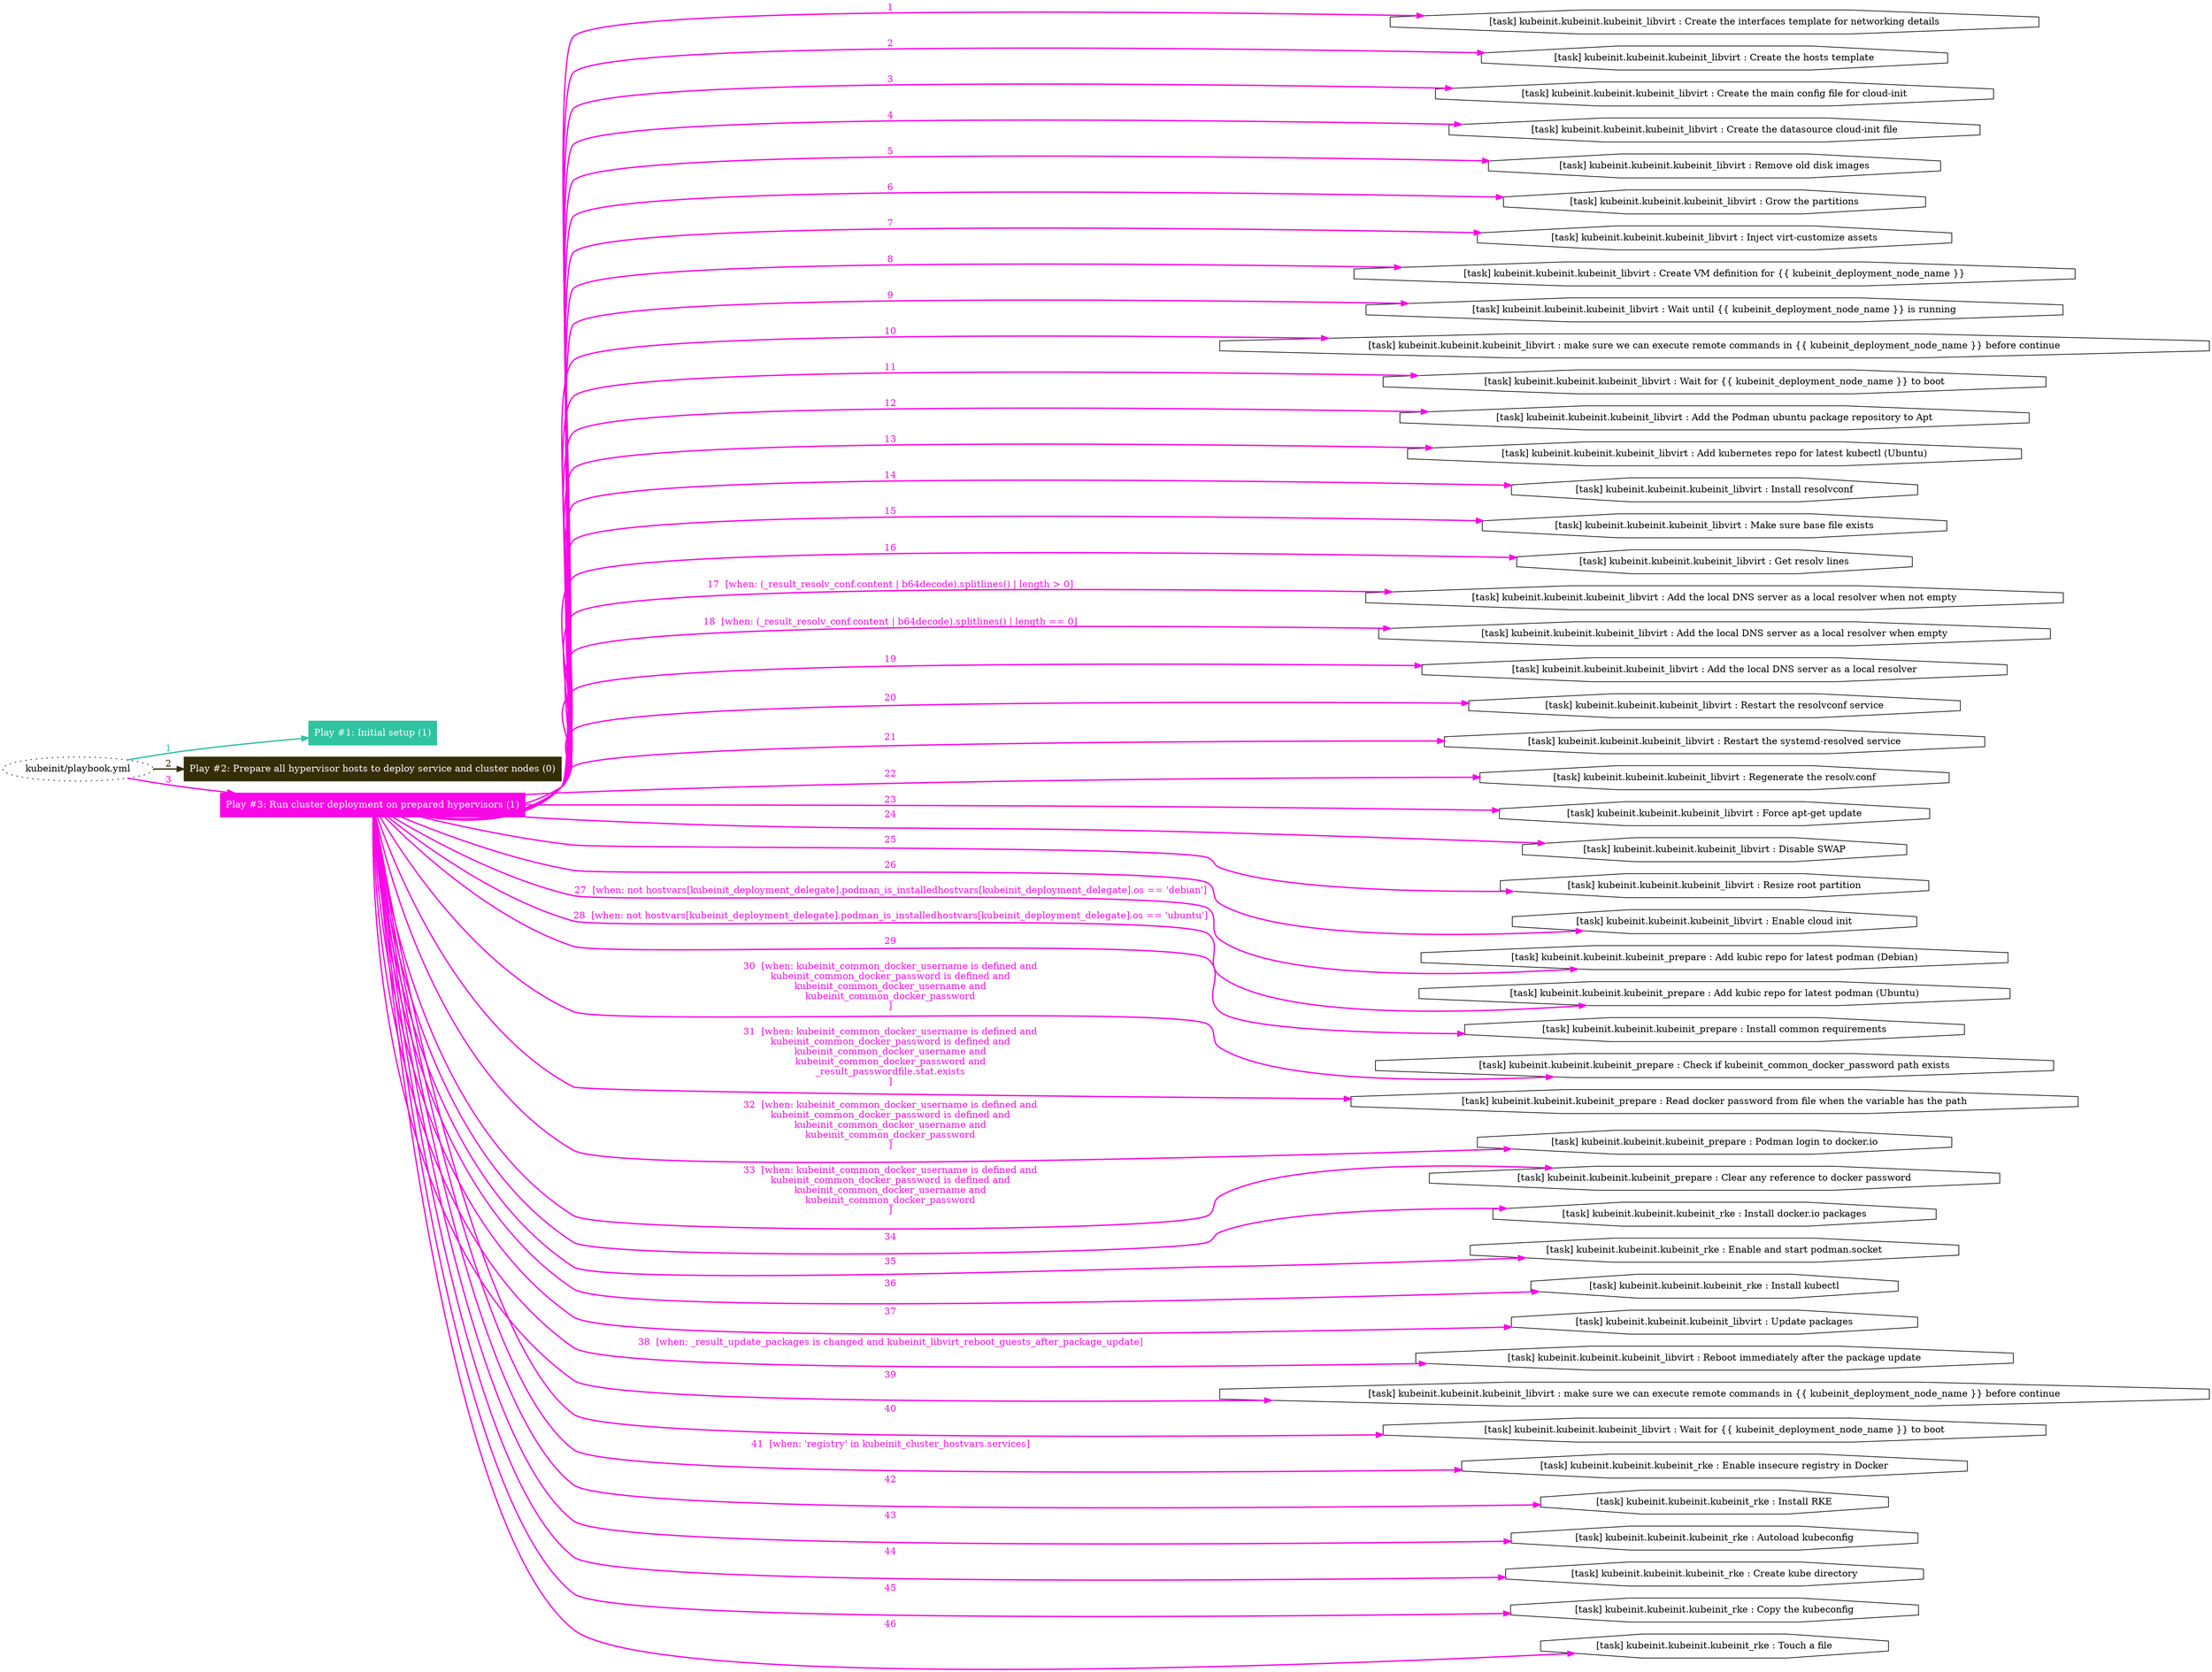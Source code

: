 digraph "kubeinit/playbook.yml "{
	graph [concentrate=true ordering=in rankdir=LR ratio=fill]
	edge [esep=5 sep=10]
	"kubeinit/playbook.yml" [id=root_node style=dotted]
	subgraph "Play #1: Initial setup (1) "{
		"Play #1: Initial setup (1)" [color="#2fc3a1" fontcolor="#ffffff" id="play_7020edb2-914d-4ed7-b8c7-60780174b5bb" shape=box style=filled tooltip=localhost]
		"kubeinit/playbook.yml" -> "Play #1: Initial setup (1)" [label=1 color="#2fc3a1" fontcolor="#2fc3a1" id="edge_7c94b685-30d0-4891-a98a-7b0a8bf07322" style=bold]
	}
	subgraph "Play #2: Prepare all hypervisor hosts to deploy service and cluster nodes (0) "{
		"Play #2: Prepare all hypervisor hosts to deploy service and cluster nodes (0)" [color="#352d05" fontcolor="#ffffff" id="play_2213acb9-1ee4-4feb-bf67-0a21adb62372" shape=box style=filled tooltip=""]
		"kubeinit/playbook.yml" -> "Play #2: Prepare all hypervisor hosts to deploy service and cluster nodes (0)" [label=2 color="#352d05" fontcolor="#352d05" id="edge_f0c59ffa-8801-4f3d-ae62-8f3347a22d07" style=bold]
	}
	subgraph "Play #3: Run cluster deployment on prepared hypervisors (1) "{
		"Play #3: Run cluster deployment on prepared hypervisors (1)" [color="#f908e7" fontcolor="#ffffff" id="play_a5f9bd4d-0f53-4c7d-90a4-665cb993eb9a" shape=box style=filled tooltip=localhost]
		"kubeinit/playbook.yml" -> "Play #3: Run cluster deployment on prepared hypervisors (1)" [label=3 color="#f908e7" fontcolor="#f908e7" id="edge_20eb5680-f267-40e9-b941-6b52e45576bc" style=bold]
		"task_d1de3676-9369-48ae-9b27-641a21e8d456" [label="[task] kubeinit.kubeinit.kubeinit_libvirt : Create the interfaces template for networking details" id="task_d1de3676-9369-48ae-9b27-641a21e8d456" shape=octagon tooltip="[task] kubeinit.kubeinit.kubeinit_libvirt : Create the interfaces template for networking details"]
		"Play #3: Run cluster deployment on prepared hypervisors (1)" -> "task_d1de3676-9369-48ae-9b27-641a21e8d456" [label=1 color="#f908e7" fontcolor="#f908e7" id="edge_e1f247a6-fa0e-4ff5-90fe-980b3c143477" style=bold]
		"task_b2792a58-d540-42e5-8998-61a6a5ba6d3c" [label="[task] kubeinit.kubeinit.kubeinit_libvirt : Create the hosts template" id="task_b2792a58-d540-42e5-8998-61a6a5ba6d3c" shape=octagon tooltip="[task] kubeinit.kubeinit.kubeinit_libvirt : Create the hosts template"]
		"Play #3: Run cluster deployment on prepared hypervisors (1)" -> "task_b2792a58-d540-42e5-8998-61a6a5ba6d3c" [label=2 color="#f908e7" fontcolor="#f908e7" id="edge_ba0455ee-06fc-4eae-8a68-1b83b7e09e45" style=bold]
		"task_819d7d8a-7e87-436c-9d71-8896afd5c5e9" [label="[task] kubeinit.kubeinit.kubeinit_libvirt : Create the main config file for cloud-init" id="task_819d7d8a-7e87-436c-9d71-8896afd5c5e9" shape=octagon tooltip="[task] kubeinit.kubeinit.kubeinit_libvirt : Create the main config file for cloud-init"]
		"Play #3: Run cluster deployment on prepared hypervisors (1)" -> "task_819d7d8a-7e87-436c-9d71-8896afd5c5e9" [label=3 color="#f908e7" fontcolor="#f908e7" id="edge_59f7d964-d030-484a-949b-07e34df65bf3" style=bold]
		"task_d9908716-4fd1-401d-a80d-7d48b046abaf" [label="[task] kubeinit.kubeinit.kubeinit_libvirt : Create the datasource cloud-init file" id="task_d9908716-4fd1-401d-a80d-7d48b046abaf" shape=octagon tooltip="[task] kubeinit.kubeinit.kubeinit_libvirt : Create the datasource cloud-init file"]
		"Play #3: Run cluster deployment on prepared hypervisors (1)" -> "task_d9908716-4fd1-401d-a80d-7d48b046abaf" [label=4 color="#f908e7" fontcolor="#f908e7" id="edge_125bad15-b202-4c14-9b48-4f2ca6c9d933" style=bold]
		"task_e5de5119-b584-4d11-a8cf-f355545071cc" [label="[task] kubeinit.kubeinit.kubeinit_libvirt : Remove old disk images" id="task_e5de5119-b584-4d11-a8cf-f355545071cc" shape=octagon tooltip="[task] kubeinit.kubeinit.kubeinit_libvirt : Remove old disk images"]
		"Play #3: Run cluster deployment on prepared hypervisors (1)" -> "task_e5de5119-b584-4d11-a8cf-f355545071cc" [label=5 color="#f908e7" fontcolor="#f908e7" id="edge_9460cc72-0494-4c95-91ae-2fe8b91442eb" style=bold]
		"task_2bc3e4fc-9d27-4bcc-b12d-da6644917d6c" [label="[task] kubeinit.kubeinit.kubeinit_libvirt : Grow the partitions" id="task_2bc3e4fc-9d27-4bcc-b12d-da6644917d6c" shape=octagon tooltip="[task] kubeinit.kubeinit.kubeinit_libvirt : Grow the partitions"]
		"Play #3: Run cluster deployment on prepared hypervisors (1)" -> "task_2bc3e4fc-9d27-4bcc-b12d-da6644917d6c" [label=6 color="#f908e7" fontcolor="#f908e7" id="edge_d74f0ff0-ec40-42e5-ba7c-3e794cc0f9c9" style=bold]
		"task_cc494d82-ba3d-4e69-baa4-3d172cc77ea3" [label="[task] kubeinit.kubeinit.kubeinit_libvirt : Inject virt-customize assets" id="task_cc494d82-ba3d-4e69-baa4-3d172cc77ea3" shape=octagon tooltip="[task] kubeinit.kubeinit.kubeinit_libvirt : Inject virt-customize assets"]
		"Play #3: Run cluster deployment on prepared hypervisors (1)" -> "task_cc494d82-ba3d-4e69-baa4-3d172cc77ea3" [label=7 color="#f908e7" fontcolor="#f908e7" id="edge_3ba4385b-d5d2-4c1a-9db7-af1cf405007c" style=bold]
		"task_50072278-edbe-4de7-8385-d3c6770bce09" [label="[task] kubeinit.kubeinit.kubeinit_libvirt : Create VM definition for {{ kubeinit_deployment_node_name }}" id="task_50072278-edbe-4de7-8385-d3c6770bce09" shape=octagon tooltip="[task] kubeinit.kubeinit.kubeinit_libvirt : Create VM definition for {{ kubeinit_deployment_node_name }}"]
		"Play #3: Run cluster deployment on prepared hypervisors (1)" -> "task_50072278-edbe-4de7-8385-d3c6770bce09" [label=8 color="#f908e7" fontcolor="#f908e7" id="edge_41b33913-9722-4ac7-9ffe-593a07b8794a" style=bold]
		"task_423220dd-f3cc-47e1-b554-b12fad5c7684" [label="[task] kubeinit.kubeinit.kubeinit_libvirt : Wait until {{ kubeinit_deployment_node_name }} is running" id="task_423220dd-f3cc-47e1-b554-b12fad5c7684" shape=octagon tooltip="[task] kubeinit.kubeinit.kubeinit_libvirt : Wait until {{ kubeinit_deployment_node_name }} is running"]
		"Play #3: Run cluster deployment on prepared hypervisors (1)" -> "task_423220dd-f3cc-47e1-b554-b12fad5c7684" [label=9 color="#f908e7" fontcolor="#f908e7" id="edge_a20a57a5-9341-4839-bb85-62d3108fc458" style=bold]
		"task_0801f9bc-5a65-4637-8329-76712d2be5e2" [label="[task] kubeinit.kubeinit.kubeinit_libvirt : make sure we can execute remote commands in {{ kubeinit_deployment_node_name }} before continue" id="task_0801f9bc-5a65-4637-8329-76712d2be5e2" shape=octagon tooltip="[task] kubeinit.kubeinit.kubeinit_libvirt : make sure we can execute remote commands in {{ kubeinit_deployment_node_name }} before continue"]
		"Play #3: Run cluster deployment on prepared hypervisors (1)" -> "task_0801f9bc-5a65-4637-8329-76712d2be5e2" [label=10 color="#f908e7" fontcolor="#f908e7" id="edge_f5cc533b-1d5d-42fa-ae0d-7c59f187580d" style=bold]
		"task_95ad6d7b-a43d-438c-8ecb-2df78b594c04" [label="[task] kubeinit.kubeinit.kubeinit_libvirt : Wait for {{ kubeinit_deployment_node_name }} to boot" id="task_95ad6d7b-a43d-438c-8ecb-2df78b594c04" shape=octagon tooltip="[task] kubeinit.kubeinit.kubeinit_libvirt : Wait for {{ kubeinit_deployment_node_name }} to boot"]
		"Play #3: Run cluster deployment on prepared hypervisors (1)" -> "task_95ad6d7b-a43d-438c-8ecb-2df78b594c04" [label=11 color="#f908e7" fontcolor="#f908e7" id="edge_d9bda602-de07-4395-8b2c-d6a1b8a69ca0" style=bold]
		"task_888041d6-b402-44e4-8ece-76d415b1e94a" [label="[task] kubeinit.kubeinit.kubeinit_libvirt : Add the Podman ubuntu package repository to Apt" id="task_888041d6-b402-44e4-8ece-76d415b1e94a" shape=octagon tooltip="[task] kubeinit.kubeinit.kubeinit_libvirt : Add the Podman ubuntu package repository to Apt"]
		"Play #3: Run cluster deployment on prepared hypervisors (1)" -> "task_888041d6-b402-44e4-8ece-76d415b1e94a" [label=12 color="#f908e7" fontcolor="#f908e7" id="edge_6747c7fd-18c1-48b4-bbb9-fdc933966311" style=bold]
		"task_eb4c3d25-c8a6-4fc0-8903-8c542d1acee6" [label="[task] kubeinit.kubeinit.kubeinit_libvirt : Add kubernetes repo for latest kubectl (Ubuntu)" id="task_eb4c3d25-c8a6-4fc0-8903-8c542d1acee6" shape=octagon tooltip="[task] kubeinit.kubeinit.kubeinit_libvirt : Add kubernetes repo for latest kubectl (Ubuntu)"]
		"Play #3: Run cluster deployment on prepared hypervisors (1)" -> "task_eb4c3d25-c8a6-4fc0-8903-8c542d1acee6" [label=13 color="#f908e7" fontcolor="#f908e7" id="edge_91a966fe-dfd7-41d0-b390-955e097e1b90" style=bold]
		"task_038ea13e-f3c3-49cd-9d1b-9981fe405923" [label="[task] kubeinit.kubeinit.kubeinit_libvirt : Install resolvconf" id="task_038ea13e-f3c3-49cd-9d1b-9981fe405923" shape=octagon tooltip="[task] kubeinit.kubeinit.kubeinit_libvirt : Install resolvconf"]
		"Play #3: Run cluster deployment on prepared hypervisors (1)" -> "task_038ea13e-f3c3-49cd-9d1b-9981fe405923" [label=14 color="#f908e7" fontcolor="#f908e7" id="edge_17e5ed37-2232-4755-8b33-7e00388f2b1d" style=bold]
		"task_3deda2e4-d069-4647-8a61-24531cd9f8d2" [label="[task] kubeinit.kubeinit.kubeinit_libvirt : Make sure base file exists" id="task_3deda2e4-d069-4647-8a61-24531cd9f8d2" shape=octagon tooltip="[task] kubeinit.kubeinit.kubeinit_libvirt : Make sure base file exists"]
		"Play #3: Run cluster deployment on prepared hypervisors (1)" -> "task_3deda2e4-d069-4647-8a61-24531cd9f8d2" [label=15 color="#f908e7" fontcolor="#f908e7" id="edge_f71df83d-fe65-47c0-994b-8bd8ad62c678" style=bold]
		"task_a83f7af8-e44d-4faf-990e-ea036e1a152d" [label="[task] kubeinit.kubeinit.kubeinit_libvirt : Get resolv lines" id="task_a83f7af8-e44d-4faf-990e-ea036e1a152d" shape=octagon tooltip="[task] kubeinit.kubeinit.kubeinit_libvirt : Get resolv lines"]
		"Play #3: Run cluster deployment on prepared hypervisors (1)" -> "task_a83f7af8-e44d-4faf-990e-ea036e1a152d" [label=16 color="#f908e7" fontcolor="#f908e7" id="edge_a8814385-0408-4f73-87bd-5360201c9069" style=bold]
		"task_d6bee0c4-5bf4-442a-b3ad-0496c3f04926" [label="[task] kubeinit.kubeinit.kubeinit_libvirt : Add the local DNS server as a local resolver when not empty" id="task_d6bee0c4-5bf4-442a-b3ad-0496c3f04926" shape=octagon tooltip="[task] kubeinit.kubeinit.kubeinit_libvirt : Add the local DNS server as a local resolver when not empty"]
		"Play #3: Run cluster deployment on prepared hypervisors (1)" -> "task_d6bee0c4-5bf4-442a-b3ad-0496c3f04926" [label="17  [when: (_result_resolv_conf.content | b64decode).splitlines() | length > 0]" color="#f908e7" fontcolor="#f908e7" id="edge_6d1cd84f-184b-4f0c-803e-e0bc65958f82" style=bold]
		"task_d84c408d-a585-41b9-abd0-68e1daba4ce8" [label="[task] kubeinit.kubeinit.kubeinit_libvirt : Add the local DNS server as a local resolver when empty" id="task_d84c408d-a585-41b9-abd0-68e1daba4ce8" shape=octagon tooltip="[task] kubeinit.kubeinit.kubeinit_libvirt : Add the local DNS server as a local resolver when empty"]
		"Play #3: Run cluster deployment on prepared hypervisors (1)" -> "task_d84c408d-a585-41b9-abd0-68e1daba4ce8" [label="18  [when: (_result_resolv_conf.content | b64decode).splitlines() | length == 0]" color="#f908e7" fontcolor="#f908e7" id="edge_00e340f1-89e5-4dac-98ca-dc6f566ffedf" style=bold]
		"task_f797e391-1816-46b2-a5ee-8b825622bdbb" [label="[task] kubeinit.kubeinit.kubeinit_libvirt : Add the local DNS server as a local resolver" id="task_f797e391-1816-46b2-a5ee-8b825622bdbb" shape=octagon tooltip="[task] kubeinit.kubeinit.kubeinit_libvirt : Add the local DNS server as a local resolver"]
		"Play #3: Run cluster deployment on prepared hypervisors (1)" -> "task_f797e391-1816-46b2-a5ee-8b825622bdbb" [label=19 color="#f908e7" fontcolor="#f908e7" id="edge_f5530a44-aafa-4950-a18f-4d842e04590a" style=bold]
		"task_a14f6293-b587-4465-91ef-4b7dd24be3e8" [label="[task] kubeinit.kubeinit.kubeinit_libvirt : Restart the resolvconf service" id="task_a14f6293-b587-4465-91ef-4b7dd24be3e8" shape=octagon tooltip="[task] kubeinit.kubeinit.kubeinit_libvirt : Restart the resolvconf service"]
		"Play #3: Run cluster deployment on prepared hypervisors (1)" -> "task_a14f6293-b587-4465-91ef-4b7dd24be3e8" [label=20 color="#f908e7" fontcolor="#f908e7" id="edge_bc7065c9-38a0-4fac-a43d-f41c098aa2b8" style=bold]
		"task_b2399137-5aa3-4f20-a417-8a733c7cf31c" [label="[task] kubeinit.kubeinit.kubeinit_libvirt : Restart the systemd-resolved service" id="task_b2399137-5aa3-4f20-a417-8a733c7cf31c" shape=octagon tooltip="[task] kubeinit.kubeinit.kubeinit_libvirt : Restart the systemd-resolved service"]
		"Play #3: Run cluster deployment on prepared hypervisors (1)" -> "task_b2399137-5aa3-4f20-a417-8a733c7cf31c" [label=21 color="#f908e7" fontcolor="#f908e7" id="edge_6b86fd0a-3af7-4648-b42e-6e62c1b1db40" style=bold]
		"task_de0584c5-57e1-46f8-be1f-7133b0805b29" [label="[task] kubeinit.kubeinit.kubeinit_libvirt : Regenerate the resolv.conf" id="task_de0584c5-57e1-46f8-be1f-7133b0805b29" shape=octagon tooltip="[task] kubeinit.kubeinit.kubeinit_libvirt : Regenerate the resolv.conf"]
		"Play #3: Run cluster deployment on prepared hypervisors (1)" -> "task_de0584c5-57e1-46f8-be1f-7133b0805b29" [label=22 color="#f908e7" fontcolor="#f908e7" id="edge_00292921-83b0-4c57-8e8b-4025bd976f4d" style=bold]
		"task_156efcb0-628d-4231-9d3a-f3f75b70627e" [label="[task] kubeinit.kubeinit.kubeinit_libvirt : Force apt-get update" id="task_156efcb0-628d-4231-9d3a-f3f75b70627e" shape=octagon tooltip="[task] kubeinit.kubeinit.kubeinit_libvirt : Force apt-get update"]
		"Play #3: Run cluster deployment on prepared hypervisors (1)" -> "task_156efcb0-628d-4231-9d3a-f3f75b70627e" [label=23 color="#f908e7" fontcolor="#f908e7" id="edge_1f3c3dde-b8c6-49b3-8548-13667ac1e9db" style=bold]
		"task_2b6b1675-2785-484d-bd67-de0dc72e327e" [label="[task] kubeinit.kubeinit.kubeinit_libvirt : Disable SWAP" id="task_2b6b1675-2785-484d-bd67-de0dc72e327e" shape=octagon tooltip="[task] kubeinit.kubeinit.kubeinit_libvirt : Disable SWAP"]
		"Play #3: Run cluster deployment on prepared hypervisors (1)" -> "task_2b6b1675-2785-484d-bd67-de0dc72e327e" [label=24 color="#f908e7" fontcolor="#f908e7" id="edge_e37116de-07ac-473b-8087-df69455a0c95" style=bold]
		"task_821aa233-0666-4167-97cc-d74f04dfe3be" [label="[task] kubeinit.kubeinit.kubeinit_libvirt : Resize root partition" id="task_821aa233-0666-4167-97cc-d74f04dfe3be" shape=octagon tooltip="[task] kubeinit.kubeinit.kubeinit_libvirt : Resize root partition"]
		"Play #3: Run cluster deployment on prepared hypervisors (1)" -> "task_821aa233-0666-4167-97cc-d74f04dfe3be" [label=25 color="#f908e7" fontcolor="#f908e7" id="edge_3a7e3b13-2ba3-41f9-ac40-52b13f945760" style=bold]
		"task_e6a9a0d4-703e-48a6-b79e-d0b4a669c39e" [label="[task] kubeinit.kubeinit.kubeinit_libvirt : Enable cloud init" id="task_e6a9a0d4-703e-48a6-b79e-d0b4a669c39e" shape=octagon tooltip="[task] kubeinit.kubeinit.kubeinit_libvirt : Enable cloud init"]
		"Play #3: Run cluster deployment on prepared hypervisors (1)" -> "task_e6a9a0d4-703e-48a6-b79e-d0b4a669c39e" [label=26 color="#f908e7" fontcolor="#f908e7" id="edge_7e3cf49b-84d3-41a9-a5f1-28960d70193f" style=bold]
		"task_7c0588c2-3ed6-4795-aa21-a6d128c2d521" [label="[task] kubeinit.kubeinit.kubeinit_prepare : Add kubic repo for latest podman (Debian)" id="task_7c0588c2-3ed6-4795-aa21-a6d128c2d521" shape=octagon tooltip="[task] kubeinit.kubeinit.kubeinit_prepare : Add kubic repo for latest podman (Debian)"]
		"Play #3: Run cluster deployment on prepared hypervisors (1)" -> "task_7c0588c2-3ed6-4795-aa21-a6d128c2d521" [label="27  [when: not hostvars[kubeinit_deployment_delegate].podman_is_installedhostvars[kubeinit_deployment_delegate].os == 'debian']" color="#f908e7" fontcolor="#f908e7" id="edge_47c3029b-a8d5-4d14-b9da-fbd52d991631" style=bold]
		"task_cc66da3c-df72-49fb-bd82-028fd22c5aba" [label="[task] kubeinit.kubeinit.kubeinit_prepare : Add kubic repo for latest podman (Ubuntu)" id="task_cc66da3c-df72-49fb-bd82-028fd22c5aba" shape=octagon tooltip="[task] kubeinit.kubeinit.kubeinit_prepare : Add kubic repo for latest podman (Ubuntu)"]
		"Play #3: Run cluster deployment on prepared hypervisors (1)" -> "task_cc66da3c-df72-49fb-bd82-028fd22c5aba" [label="28  [when: not hostvars[kubeinit_deployment_delegate].podman_is_installedhostvars[kubeinit_deployment_delegate].os == 'ubuntu']" color="#f908e7" fontcolor="#f908e7" id="edge_ea34632e-5c79-40b9-aa1a-a0973c6eda8d" style=bold]
		"task_7df2b374-c040-4bda-aa73-71701cad0963" [label="[task] kubeinit.kubeinit.kubeinit_prepare : Install common requirements" id="task_7df2b374-c040-4bda-aa73-71701cad0963" shape=octagon tooltip="[task] kubeinit.kubeinit.kubeinit_prepare : Install common requirements"]
		"Play #3: Run cluster deployment on prepared hypervisors (1)" -> "task_7df2b374-c040-4bda-aa73-71701cad0963" [label=29 color="#f908e7" fontcolor="#f908e7" id="edge_654c377f-f274-4388-bd5b-15927312f1f1" style=bold]
		"task_e0c5d350-271c-45c6-8b64-44755c29741b" [label="[task] kubeinit.kubeinit.kubeinit_prepare : Check if kubeinit_common_docker_password path exists" id="task_e0c5d350-271c-45c6-8b64-44755c29741b" shape=octagon tooltip="[task] kubeinit.kubeinit.kubeinit_prepare : Check if kubeinit_common_docker_password path exists"]
		"Play #3: Run cluster deployment on prepared hypervisors (1)" -> "task_e0c5d350-271c-45c6-8b64-44755c29741b" [label="30  [when: kubeinit_common_docker_username is defined and
kubeinit_common_docker_password is defined and
kubeinit_common_docker_username and
kubeinit_common_docker_password
]" color="#f908e7" fontcolor="#f908e7" id="edge_10ec5f48-8907-44e9-a8cd-6114055998f3" style=bold]
		"task_d546de59-16ef-48d7-bcd5-b67cffe6cbfc" [label="[task] kubeinit.kubeinit.kubeinit_prepare : Read docker password from file when the variable has the path" id="task_d546de59-16ef-48d7-bcd5-b67cffe6cbfc" shape=octagon tooltip="[task] kubeinit.kubeinit.kubeinit_prepare : Read docker password from file when the variable has the path"]
		"Play #3: Run cluster deployment on prepared hypervisors (1)" -> "task_d546de59-16ef-48d7-bcd5-b67cffe6cbfc" [label="31  [when: kubeinit_common_docker_username is defined and
kubeinit_common_docker_password is defined and
kubeinit_common_docker_username and
kubeinit_common_docker_password and
_result_passwordfile.stat.exists
]" color="#f908e7" fontcolor="#f908e7" id="edge_af544172-0d25-4702-87c6-03d3b38a0a06" style=bold]
		"task_13ba27e8-136d-42b3-b1f1-b42cc142e4d6" [label="[task] kubeinit.kubeinit.kubeinit_prepare : Podman login to docker.io" id="task_13ba27e8-136d-42b3-b1f1-b42cc142e4d6" shape=octagon tooltip="[task] kubeinit.kubeinit.kubeinit_prepare : Podman login to docker.io"]
		"Play #3: Run cluster deployment on prepared hypervisors (1)" -> "task_13ba27e8-136d-42b3-b1f1-b42cc142e4d6" [label="32  [when: kubeinit_common_docker_username is defined and
kubeinit_common_docker_password is defined and
kubeinit_common_docker_username and
kubeinit_common_docker_password
]" color="#f908e7" fontcolor="#f908e7" id="edge_efa0d77d-3c89-402a-86f0-828b0da3f394" style=bold]
		"task_f86597da-bc44-446c-8d40-ddac4035d5b2" [label="[task] kubeinit.kubeinit.kubeinit_prepare : Clear any reference to docker password" id="task_f86597da-bc44-446c-8d40-ddac4035d5b2" shape=octagon tooltip="[task] kubeinit.kubeinit.kubeinit_prepare : Clear any reference to docker password"]
		"Play #3: Run cluster deployment on prepared hypervisors (1)" -> "task_f86597da-bc44-446c-8d40-ddac4035d5b2" [label="33  [when: kubeinit_common_docker_username is defined and
kubeinit_common_docker_password is defined and
kubeinit_common_docker_username and
kubeinit_common_docker_password
]" color="#f908e7" fontcolor="#f908e7" id="edge_1bbba0e5-16d5-4471-a052-bff5aac7c7c8" style=bold]
		"task_a3de93da-9eca-4973-b4de-3ed363b26f30" [label="[task] kubeinit.kubeinit.kubeinit_rke : Install docker.io packages" id="task_a3de93da-9eca-4973-b4de-3ed363b26f30" shape=octagon tooltip="[task] kubeinit.kubeinit.kubeinit_rke : Install docker.io packages"]
		"Play #3: Run cluster deployment on prepared hypervisors (1)" -> "task_a3de93da-9eca-4973-b4de-3ed363b26f30" [label=34 color="#f908e7" fontcolor="#f908e7" id="edge_d4ba46d5-e176-478f-b732-3c52b92920f0" style=bold]
		"task_38decea0-8f8f-44c3-a2d9-69e72087eac2" [label="[task] kubeinit.kubeinit.kubeinit_rke : Enable and start podman.socket" id="task_38decea0-8f8f-44c3-a2d9-69e72087eac2" shape=octagon tooltip="[task] kubeinit.kubeinit.kubeinit_rke : Enable and start podman.socket"]
		"Play #3: Run cluster deployment on prepared hypervisors (1)" -> "task_38decea0-8f8f-44c3-a2d9-69e72087eac2" [label=35 color="#f908e7" fontcolor="#f908e7" id="edge_d94cffee-5474-41c3-8435-15bba850439e" style=bold]
		"task_8abaf09f-51b0-4e41-9105-68cdeec03fe8" [label="[task] kubeinit.kubeinit.kubeinit_rke : Install kubectl" id="task_8abaf09f-51b0-4e41-9105-68cdeec03fe8" shape=octagon tooltip="[task] kubeinit.kubeinit.kubeinit_rke : Install kubectl"]
		"Play #3: Run cluster deployment on prepared hypervisors (1)" -> "task_8abaf09f-51b0-4e41-9105-68cdeec03fe8" [label=36 color="#f908e7" fontcolor="#f908e7" id="edge_ae89d8a7-ae62-401e-8bb8-98a4201f88e7" style=bold]
		"task_38aa2750-9a4b-49eb-905d-1e07c9e87116" [label="[task] kubeinit.kubeinit.kubeinit_libvirt : Update packages" id="task_38aa2750-9a4b-49eb-905d-1e07c9e87116" shape=octagon tooltip="[task] kubeinit.kubeinit.kubeinit_libvirt : Update packages"]
		"Play #3: Run cluster deployment on prepared hypervisors (1)" -> "task_38aa2750-9a4b-49eb-905d-1e07c9e87116" [label=37 color="#f908e7" fontcolor="#f908e7" id="edge_2643beb0-627e-4a7d-b694-e39dadcf58a8" style=bold]
		"task_b319d121-fbbd-4e53-b6df-f6a014ac3c3b" [label="[task] kubeinit.kubeinit.kubeinit_libvirt : Reboot immediately after the package update" id="task_b319d121-fbbd-4e53-b6df-f6a014ac3c3b" shape=octagon tooltip="[task] kubeinit.kubeinit.kubeinit_libvirt : Reboot immediately after the package update"]
		"Play #3: Run cluster deployment on prepared hypervisors (1)" -> "task_b319d121-fbbd-4e53-b6df-f6a014ac3c3b" [label="38  [when: _result_update_packages is changed and kubeinit_libvirt_reboot_guests_after_package_update]" color="#f908e7" fontcolor="#f908e7" id="edge_97e630dc-dee5-4716-821f-179a87a8cbb6" style=bold]
		"task_f3a9cace-9306-4fa5-9877-2049c026a0e8" [label="[task] kubeinit.kubeinit.kubeinit_libvirt : make sure we can execute remote commands in {{ kubeinit_deployment_node_name }} before continue" id="task_f3a9cace-9306-4fa5-9877-2049c026a0e8" shape=octagon tooltip="[task] kubeinit.kubeinit.kubeinit_libvirt : make sure we can execute remote commands in {{ kubeinit_deployment_node_name }} before continue"]
		"Play #3: Run cluster deployment on prepared hypervisors (1)" -> "task_f3a9cace-9306-4fa5-9877-2049c026a0e8" [label=39 color="#f908e7" fontcolor="#f908e7" id="edge_1a4e48aa-e859-427e-a7bd-2580bebed2dd" style=bold]
		"task_952fa8d5-d9a8-4868-a70b-fb1dddad981a" [label="[task] kubeinit.kubeinit.kubeinit_libvirt : Wait for {{ kubeinit_deployment_node_name }} to boot" id="task_952fa8d5-d9a8-4868-a70b-fb1dddad981a" shape=octagon tooltip="[task] kubeinit.kubeinit.kubeinit_libvirt : Wait for {{ kubeinit_deployment_node_name }} to boot"]
		"Play #3: Run cluster deployment on prepared hypervisors (1)" -> "task_952fa8d5-d9a8-4868-a70b-fb1dddad981a" [label=40 color="#f908e7" fontcolor="#f908e7" id="edge_efc72a29-6f97-446d-aa4f-b259e8c3b79d" style=bold]
		"task_83a223d4-e5ae-40a3-86dc-c1d85659d06a" [label="[task] kubeinit.kubeinit.kubeinit_rke : Enable insecure registry in Docker" id="task_83a223d4-e5ae-40a3-86dc-c1d85659d06a" shape=octagon tooltip="[task] kubeinit.kubeinit.kubeinit_rke : Enable insecure registry in Docker"]
		"Play #3: Run cluster deployment on prepared hypervisors (1)" -> "task_83a223d4-e5ae-40a3-86dc-c1d85659d06a" [label="41  [when: 'registry' in kubeinit_cluster_hostvars.services]" color="#f908e7" fontcolor="#f908e7" id="edge_a7e58c5b-810b-4fd5-8a8c-10999e415b17" style=bold]
		"task_2ec95034-c257-4260-aee1-f6d2f23c881f" [label="[task] kubeinit.kubeinit.kubeinit_rke : Install RKE" id="task_2ec95034-c257-4260-aee1-f6d2f23c881f" shape=octagon tooltip="[task] kubeinit.kubeinit.kubeinit_rke : Install RKE"]
		"Play #3: Run cluster deployment on prepared hypervisors (1)" -> "task_2ec95034-c257-4260-aee1-f6d2f23c881f" [label=42 color="#f908e7" fontcolor="#f908e7" id="edge_29d7c352-86a0-4c26-b981-7869649fbdc2" style=bold]
		"task_b2993428-6408-4004-8da2-f94028ce5159" [label="[task] kubeinit.kubeinit.kubeinit_rke : Autoload kubeconfig" id="task_b2993428-6408-4004-8da2-f94028ce5159" shape=octagon tooltip="[task] kubeinit.kubeinit.kubeinit_rke : Autoload kubeconfig"]
		"Play #3: Run cluster deployment on prepared hypervisors (1)" -> "task_b2993428-6408-4004-8da2-f94028ce5159" [label=43 color="#f908e7" fontcolor="#f908e7" id="edge_ff549455-1a23-413a-9197-a756e4d17915" style=bold]
		"task_f5dcc6a2-3d95-4e5a-833f-95c03c9f3464" [label="[task] kubeinit.kubeinit.kubeinit_rke : Create kube directory" id="task_f5dcc6a2-3d95-4e5a-833f-95c03c9f3464" shape=octagon tooltip="[task] kubeinit.kubeinit.kubeinit_rke : Create kube directory"]
		"Play #3: Run cluster deployment on prepared hypervisors (1)" -> "task_f5dcc6a2-3d95-4e5a-833f-95c03c9f3464" [label=44 color="#f908e7" fontcolor="#f908e7" id="edge_4505a0ae-2080-4689-9eb9-b840d83e4207" style=bold]
		"task_f07a7e0b-4b82-4921-aa51-4373a979067c" [label="[task] kubeinit.kubeinit.kubeinit_rke : Copy the kubeconfig" id="task_f07a7e0b-4b82-4921-aa51-4373a979067c" shape=octagon tooltip="[task] kubeinit.kubeinit.kubeinit_rke : Copy the kubeconfig"]
		"Play #3: Run cluster deployment on prepared hypervisors (1)" -> "task_f07a7e0b-4b82-4921-aa51-4373a979067c" [label=45 color="#f908e7" fontcolor="#f908e7" id="edge_84c53e9c-116a-43e4-aa93-e4f5cc1edd69" style=bold]
		"task_ebb1430b-d221-4c8c-a2a8-652c13c2f516" [label="[task] kubeinit.kubeinit.kubeinit_rke : Touch a file" id="task_ebb1430b-d221-4c8c-a2a8-652c13c2f516" shape=octagon tooltip="[task] kubeinit.kubeinit.kubeinit_rke : Touch a file"]
		"Play #3: Run cluster deployment on prepared hypervisors (1)" -> "task_ebb1430b-d221-4c8c-a2a8-652c13c2f516" [label=46 color="#f908e7" fontcolor="#f908e7" id="edge_db6b841b-ec55-40c4-a804-f835db7f4dcc" style=bold]
	}
}
